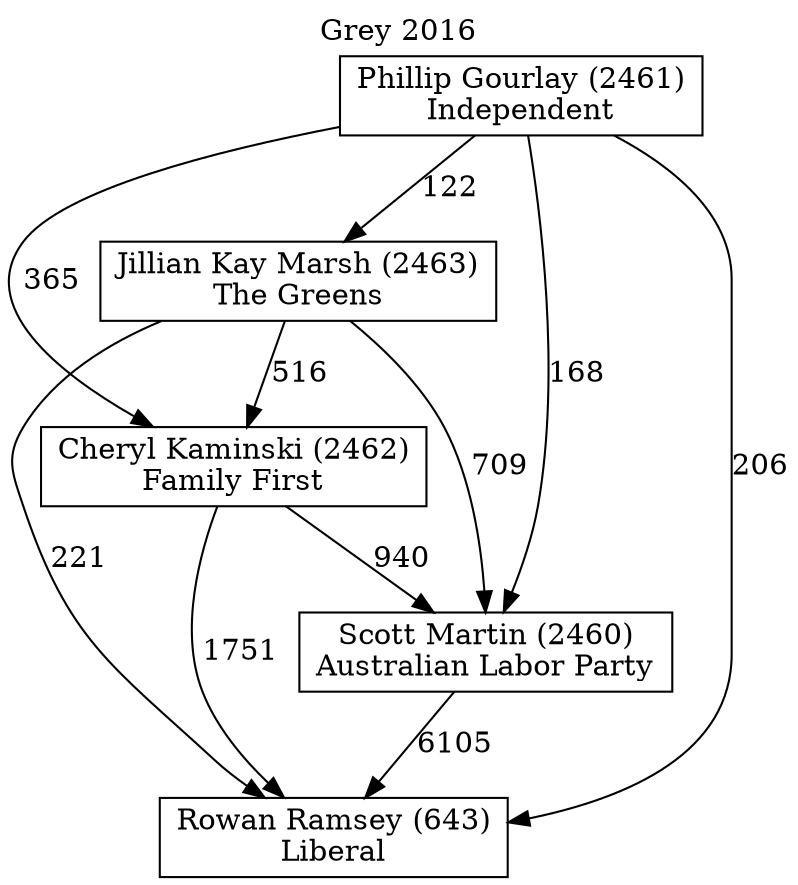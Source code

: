 // House preference flow
digraph "Rowan Ramsey (643)_Grey_2016" {
	graph [label="Grey 2016" labelloc=t mclimit=10]
	node [shape=box]
	"Rowan Ramsey (643)" [label="Rowan Ramsey (643)
Liberal"]
	"Scott Martin (2460)" [label="Scott Martin (2460)
Australian Labor Party"]
	"Cheryl Kaminski (2462)" [label="Cheryl Kaminski (2462)
Family First"]
	"Jillian Kay Marsh (2463)" [label="Jillian Kay Marsh (2463)
The Greens"]
	"Phillip Gourlay (2461)" [label="Phillip Gourlay (2461)
Independent"]
	"Scott Martin (2460)" -> "Rowan Ramsey (643)" [label=6105]
	"Cheryl Kaminski (2462)" -> "Scott Martin (2460)" [label=940]
	"Jillian Kay Marsh (2463)" -> "Cheryl Kaminski (2462)" [label=516]
	"Phillip Gourlay (2461)" -> "Jillian Kay Marsh (2463)" [label=122]
	"Cheryl Kaminski (2462)" -> "Rowan Ramsey (643)" [label=1751]
	"Jillian Kay Marsh (2463)" -> "Rowan Ramsey (643)" [label=221]
	"Phillip Gourlay (2461)" -> "Rowan Ramsey (643)" [label=206]
	"Phillip Gourlay (2461)" -> "Cheryl Kaminski (2462)" [label=365]
	"Jillian Kay Marsh (2463)" -> "Scott Martin (2460)" [label=709]
	"Phillip Gourlay (2461)" -> "Scott Martin (2460)" [label=168]
}
